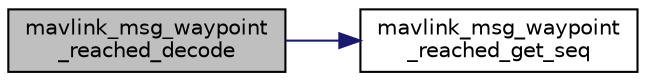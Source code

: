 digraph "mavlink_msg_waypoint_reached_decode"
{
 // INTERACTIVE_SVG=YES
  edge [fontname="Helvetica",fontsize="10",labelfontname="Helvetica",labelfontsize="10"];
  node [fontname="Helvetica",fontsize="10",shape=record];
  rankdir="LR";
  Node1 [label="mavlink_msg_waypoint\l_reached_decode",height=0.2,width=0.4,color="black", fillcolor="grey75", style="filled" fontcolor="black"];
  Node1 -> Node2 [color="midnightblue",fontsize="10",style="solid",fontname="Helvetica"];
  Node2 [label="mavlink_msg_waypoint\l_reached_get_seq",height=0.2,width=0.4,color="black", fillcolor="white", style="filled",URL="$mavlink__msg__waypoint__reached_8h.html#a53d6bda0a22c3b7eb387bbc6eb3c49d3",tooltip="Send a waypoint_reached message. "];
}
